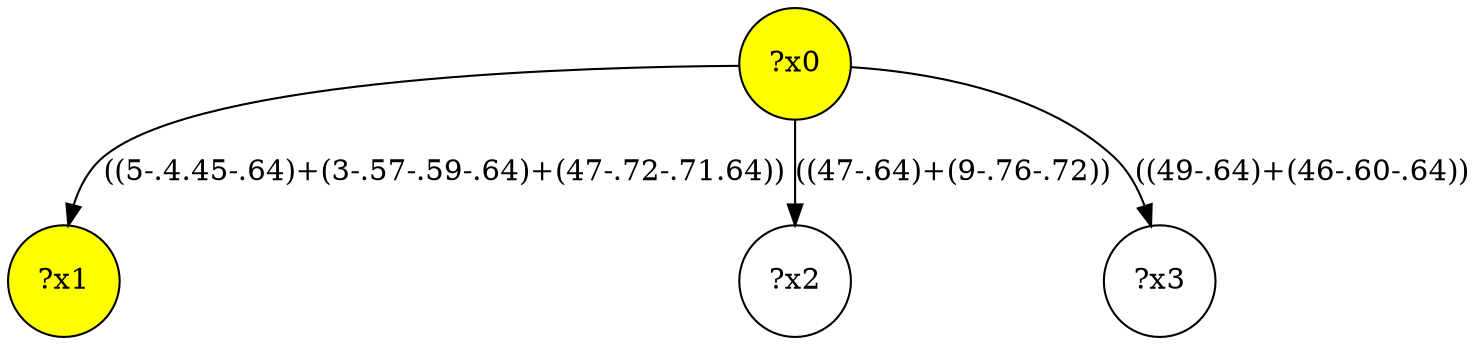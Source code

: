 digraph g {
	x0 [fillcolor="yellow", style="filled," shape=circle, label="?x0"];
	x1 [fillcolor="yellow", style="filled," shape=circle, label="?x1"];
	x0 -> x1 [label="((5-.4.45-.64)+(3-.57-.59-.64)+(47-.72-.71.64))"];
	x2 [shape=circle, label="?x2"];
	x0 -> x2 [label="((47-.64)+(9-.76-.72))"];
	x3 [shape=circle, label="?x3"];
	x0 -> x3 [label="((49-.64)+(46-.60-.64))"];
}
